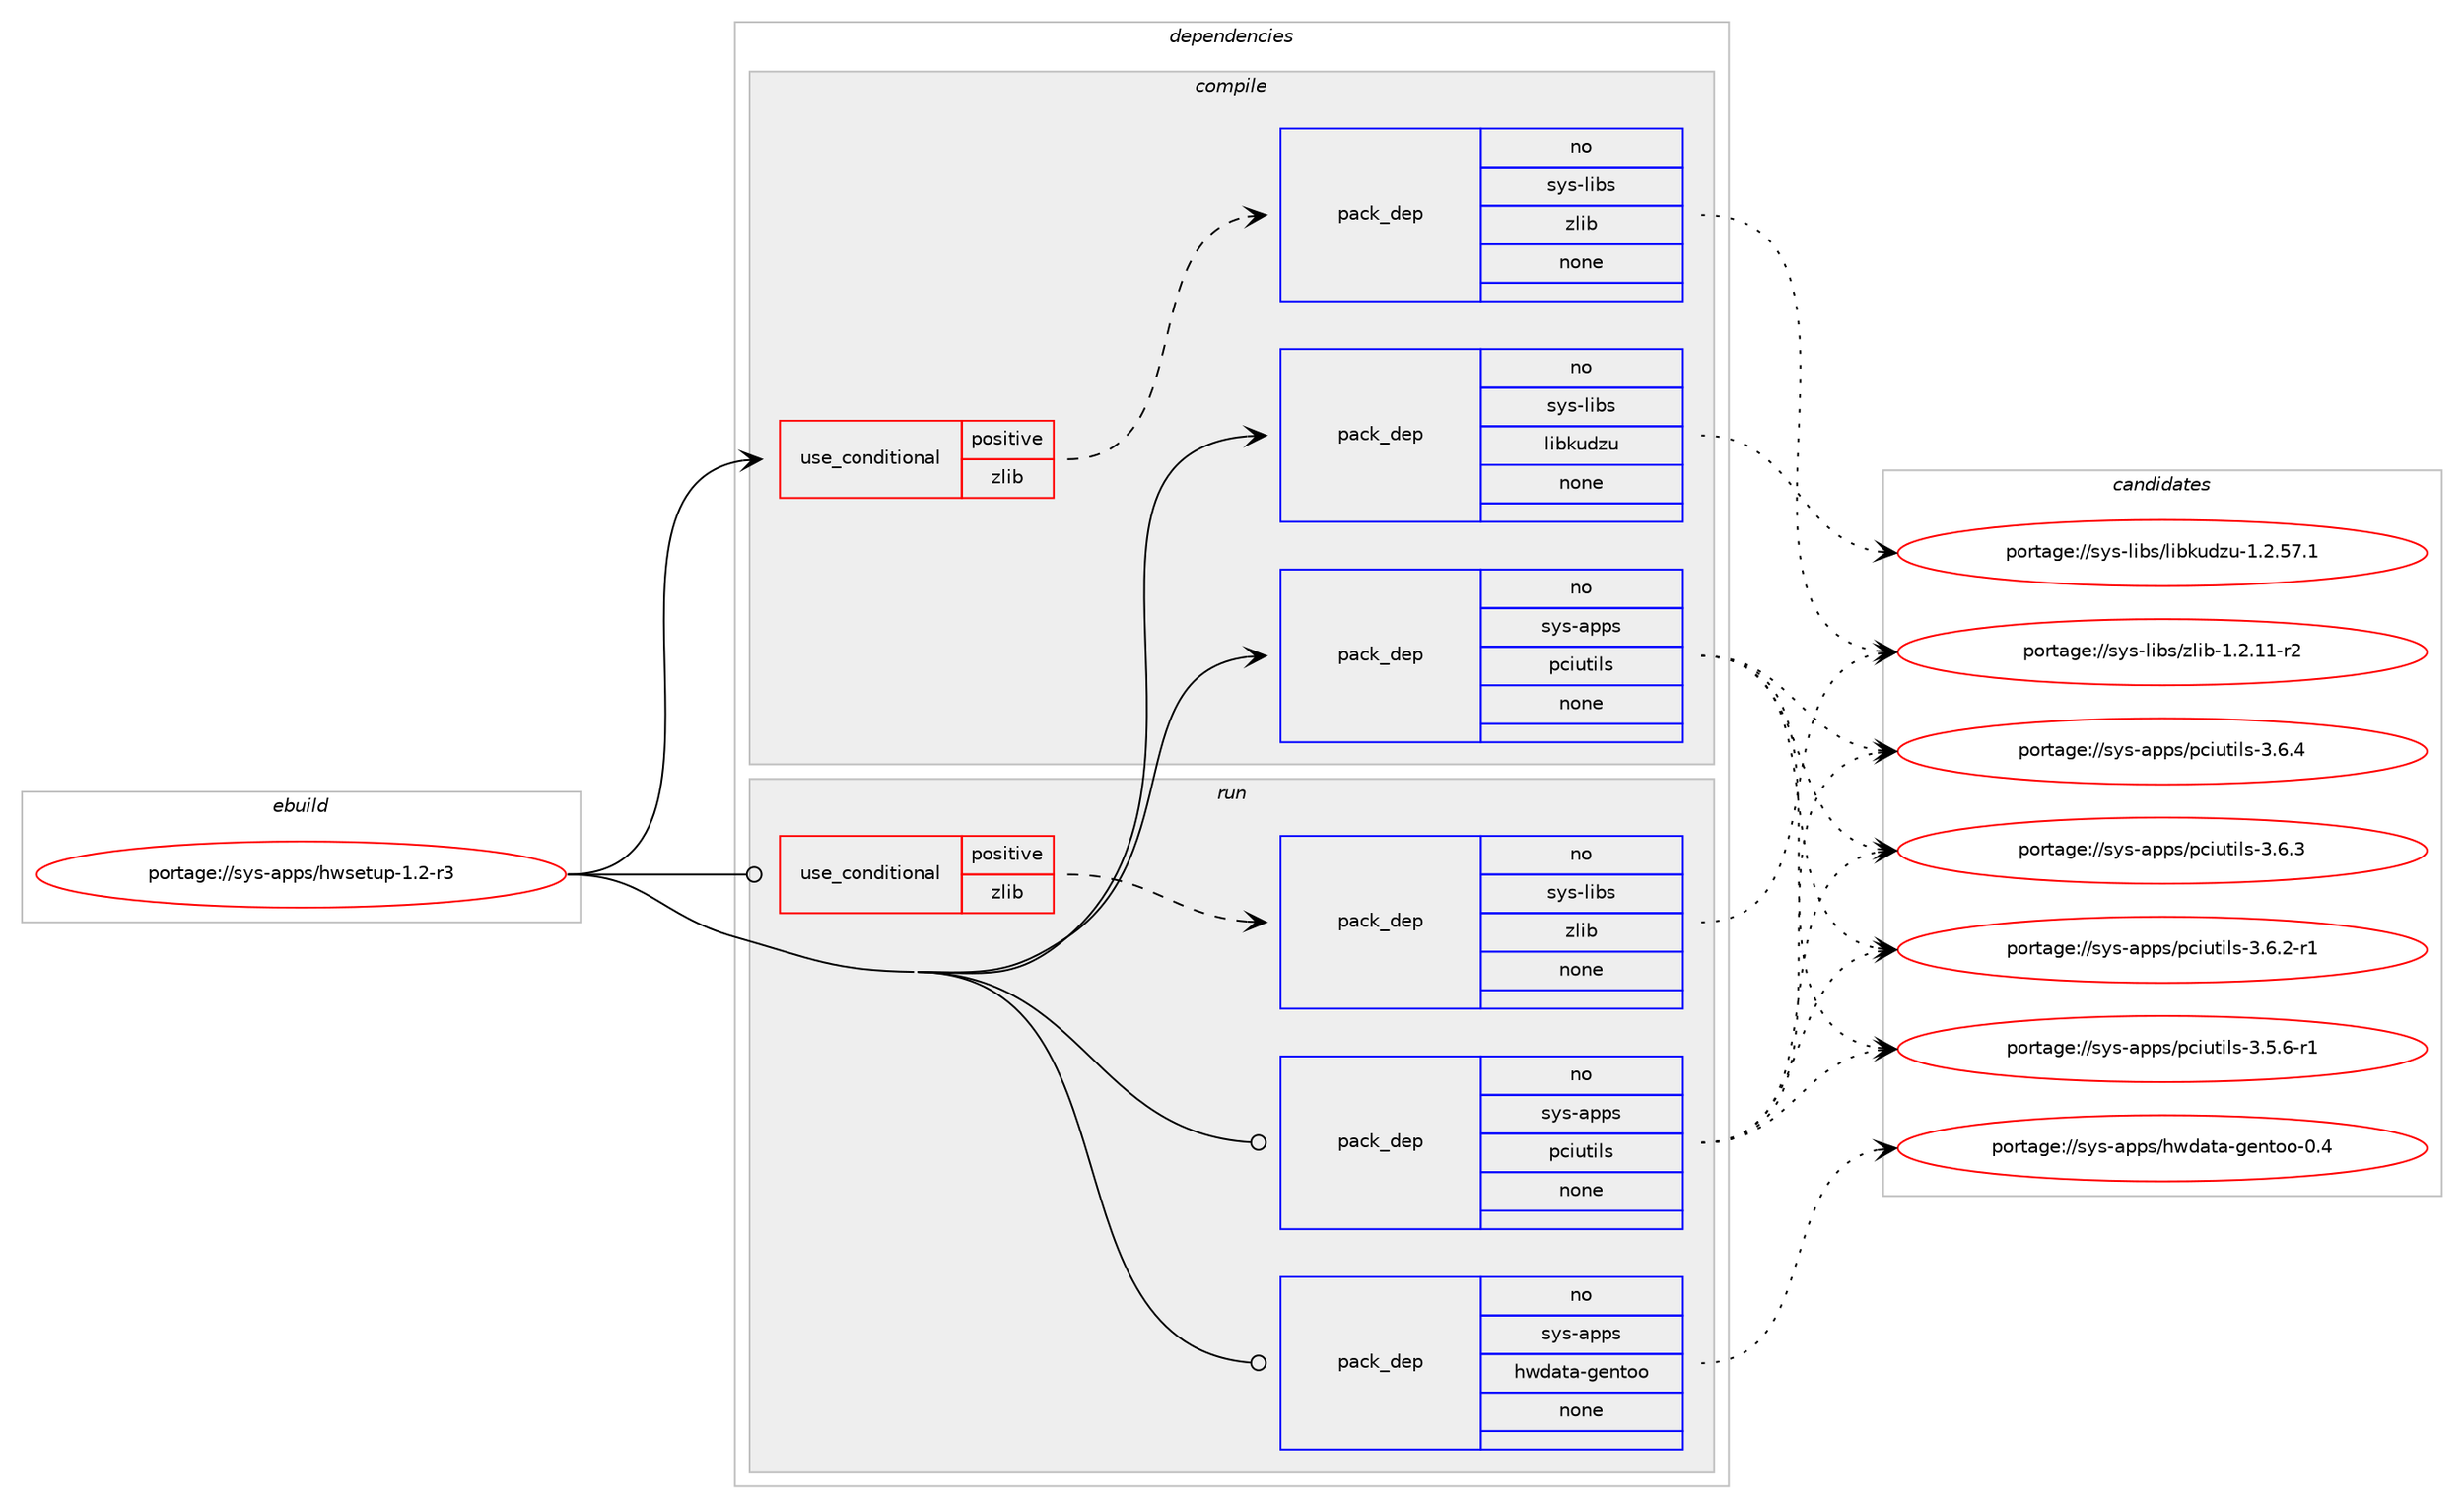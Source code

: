digraph prolog {

# *************
# Graph options
# *************

newrank=true;
concentrate=true;
compound=true;
graph [rankdir=LR,fontname=Helvetica,fontsize=10,ranksep=1.5];#, ranksep=2.5, nodesep=0.2];
edge  [arrowhead=vee];
node  [fontname=Helvetica,fontsize=10];

# **********
# The ebuild
# **********

subgraph cluster_leftcol {
color=gray;
rank=same;
label=<<i>ebuild</i>>;
id [label="portage://sys-apps/hwsetup-1.2-r3", color=red, width=4, href="../sys-apps/hwsetup-1.2-r3.svg"];
}

# ****************
# The dependencies
# ****************

subgraph cluster_midcol {
color=gray;
label=<<i>dependencies</i>>;
subgraph cluster_compile {
fillcolor="#eeeeee";
style=filled;
label=<<i>compile</i>>;
subgraph cond13768 {
dependency63796 [label=<<TABLE BORDER="0" CELLBORDER="1" CELLSPACING="0" CELLPADDING="4"><TR><TD ROWSPAN="3" CELLPADDING="10">use_conditional</TD></TR><TR><TD>positive</TD></TR><TR><TD>zlib</TD></TR></TABLE>>, shape=none, color=red];
subgraph pack48717 {
dependency63797 [label=<<TABLE BORDER="0" CELLBORDER="1" CELLSPACING="0" CELLPADDING="4" WIDTH="220"><TR><TD ROWSPAN="6" CELLPADDING="30">pack_dep</TD></TR><TR><TD WIDTH="110">no</TD></TR><TR><TD>sys-libs</TD></TR><TR><TD>zlib</TD></TR><TR><TD>none</TD></TR><TR><TD></TD></TR></TABLE>>, shape=none, color=blue];
}
dependency63796:e -> dependency63797:w [weight=20,style="dashed",arrowhead="vee"];
}
id:e -> dependency63796:w [weight=20,style="solid",arrowhead="vee"];
subgraph pack48718 {
dependency63798 [label=<<TABLE BORDER="0" CELLBORDER="1" CELLSPACING="0" CELLPADDING="4" WIDTH="220"><TR><TD ROWSPAN="6" CELLPADDING="30">pack_dep</TD></TR><TR><TD WIDTH="110">no</TD></TR><TR><TD>sys-apps</TD></TR><TR><TD>pciutils</TD></TR><TR><TD>none</TD></TR><TR><TD></TD></TR></TABLE>>, shape=none, color=blue];
}
id:e -> dependency63798:w [weight=20,style="solid",arrowhead="vee"];
subgraph pack48719 {
dependency63799 [label=<<TABLE BORDER="0" CELLBORDER="1" CELLSPACING="0" CELLPADDING="4" WIDTH="220"><TR><TD ROWSPAN="6" CELLPADDING="30">pack_dep</TD></TR><TR><TD WIDTH="110">no</TD></TR><TR><TD>sys-libs</TD></TR><TR><TD>libkudzu</TD></TR><TR><TD>none</TD></TR><TR><TD></TD></TR></TABLE>>, shape=none, color=blue];
}
id:e -> dependency63799:w [weight=20,style="solid",arrowhead="vee"];
}
subgraph cluster_compileandrun {
fillcolor="#eeeeee";
style=filled;
label=<<i>compile and run</i>>;
}
subgraph cluster_run {
fillcolor="#eeeeee";
style=filled;
label=<<i>run</i>>;
subgraph cond13769 {
dependency63800 [label=<<TABLE BORDER="0" CELLBORDER="1" CELLSPACING="0" CELLPADDING="4"><TR><TD ROWSPAN="3" CELLPADDING="10">use_conditional</TD></TR><TR><TD>positive</TD></TR><TR><TD>zlib</TD></TR></TABLE>>, shape=none, color=red];
subgraph pack48720 {
dependency63801 [label=<<TABLE BORDER="0" CELLBORDER="1" CELLSPACING="0" CELLPADDING="4" WIDTH="220"><TR><TD ROWSPAN="6" CELLPADDING="30">pack_dep</TD></TR><TR><TD WIDTH="110">no</TD></TR><TR><TD>sys-libs</TD></TR><TR><TD>zlib</TD></TR><TR><TD>none</TD></TR><TR><TD></TD></TR></TABLE>>, shape=none, color=blue];
}
dependency63800:e -> dependency63801:w [weight=20,style="dashed",arrowhead="vee"];
}
id:e -> dependency63800:w [weight=20,style="solid",arrowhead="odot"];
subgraph pack48721 {
dependency63802 [label=<<TABLE BORDER="0" CELLBORDER="1" CELLSPACING="0" CELLPADDING="4" WIDTH="220"><TR><TD ROWSPAN="6" CELLPADDING="30">pack_dep</TD></TR><TR><TD WIDTH="110">no</TD></TR><TR><TD>sys-apps</TD></TR><TR><TD>hwdata-gentoo</TD></TR><TR><TD>none</TD></TR><TR><TD></TD></TR></TABLE>>, shape=none, color=blue];
}
id:e -> dependency63802:w [weight=20,style="solid",arrowhead="odot"];
subgraph pack48722 {
dependency63803 [label=<<TABLE BORDER="0" CELLBORDER="1" CELLSPACING="0" CELLPADDING="4" WIDTH="220"><TR><TD ROWSPAN="6" CELLPADDING="30">pack_dep</TD></TR><TR><TD WIDTH="110">no</TD></TR><TR><TD>sys-apps</TD></TR><TR><TD>pciutils</TD></TR><TR><TD>none</TD></TR><TR><TD></TD></TR></TABLE>>, shape=none, color=blue];
}
id:e -> dependency63803:w [weight=20,style="solid",arrowhead="odot"];
}
}

# **************
# The candidates
# **************

subgraph cluster_choices {
rank=same;
color=gray;
label=<<i>candidates</i>>;

subgraph choice48717 {
color=black;
nodesep=1;
choice11512111545108105981154712210810598454946504649494511450 [label="portage://sys-libs/zlib-1.2.11-r2", color=red, width=4,href="../sys-libs/zlib-1.2.11-r2.svg"];
dependency63797:e -> choice11512111545108105981154712210810598454946504649494511450:w [style=dotted,weight="100"];
}
subgraph choice48718 {
color=black;
nodesep=1;
choice11512111545971121121154711299105117116105108115455146544652 [label="portage://sys-apps/pciutils-3.6.4", color=red, width=4,href="../sys-apps/pciutils-3.6.4.svg"];
choice11512111545971121121154711299105117116105108115455146544651 [label="portage://sys-apps/pciutils-3.6.3", color=red, width=4,href="../sys-apps/pciutils-3.6.3.svg"];
choice115121115459711211211547112991051171161051081154551465446504511449 [label="portage://sys-apps/pciutils-3.6.2-r1", color=red, width=4,href="../sys-apps/pciutils-3.6.2-r1.svg"];
choice115121115459711211211547112991051171161051081154551465346544511449 [label="portage://sys-apps/pciutils-3.5.6-r1", color=red, width=4,href="../sys-apps/pciutils-3.5.6-r1.svg"];
dependency63798:e -> choice11512111545971121121154711299105117116105108115455146544652:w [style=dotted,weight="100"];
dependency63798:e -> choice11512111545971121121154711299105117116105108115455146544651:w [style=dotted,weight="100"];
dependency63798:e -> choice115121115459711211211547112991051171161051081154551465446504511449:w [style=dotted,weight="100"];
dependency63798:e -> choice115121115459711211211547112991051171161051081154551465346544511449:w [style=dotted,weight="100"];
}
subgraph choice48719 {
color=black;
nodesep=1;
choice11512111545108105981154710810598107117100122117454946504653554649 [label="portage://sys-libs/libkudzu-1.2.57.1", color=red, width=4,href="../sys-libs/libkudzu-1.2.57.1.svg"];
dependency63799:e -> choice11512111545108105981154710810598107117100122117454946504653554649:w [style=dotted,weight="100"];
}
subgraph choice48720 {
color=black;
nodesep=1;
choice11512111545108105981154712210810598454946504649494511450 [label="portage://sys-libs/zlib-1.2.11-r2", color=red, width=4,href="../sys-libs/zlib-1.2.11-r2.svg"];
dependency63801:e -> choice11512111545108105981154712210810598454946504649494511450:w [style=dotted,weight="100"];
}
subgraph choice48721 {
color=black;
nodesep=1;
choice11512111545971121121154710411910097116974510310111011611111145484652 [label="portage://sys-apps/hwdata-gentoo-0.4", color=red, width=4,href="../sys-apps/hwdata-gentoo-0.4.svg"];
dependency63802:e -> choice11512111545971121121154710411910097116974510310111011611111145484652:w [style=dotted,weight="100"];
}
subgraph choice48722 {
color=black;
nodesep=1;
choice11512111545971121121154711299105117116105108115455146544652 [label="portage://sys-apps/pciutils-3.6.4", color=red, width=4,href="../sys-apps/pciutils-3.6.4.svg"];
choice11512111545971121121154711299105117116105108115455146544651 [label="portage://sys-apps/pciutils-3.6.3", color=red, width=4,href="../sys-apps/pciutils-3.6.3.svg"];
choice115121115459711211211547112991051171161051081154551465446504511449 [label="portage://sys-apps/pciutils-3.6.2-r1", color=red, width=4,href="../sys-apps/pciutils-3.6.2-r1.svg"];
choice115121115459711211211547112991051171161051081154551465346544511449 [label="portage://sys-apps/pciutils-3.5.6-r1", color=red, width=4,href="../sys-apps/pciutils-3.5.6-r1.svg"];
dependency63803:e -> choice11512111545971121121154711299105117116105108115455146544652:w [style=dotted,weight="100"];
dependency63803:e -> choice11512111545971121121154711299105117116105108115455146544651:w [style=dotted,weight="100"];
dependency63803:e -> choice115121115459711211211547112991051171161051081154551465446504511449:w [style=dotted,weight="100"];
dependency63803:e -> choice115121115459711211211547112991051171161051081154551465346544511449:w [style=dotted,weight="100"];
}
}

}
